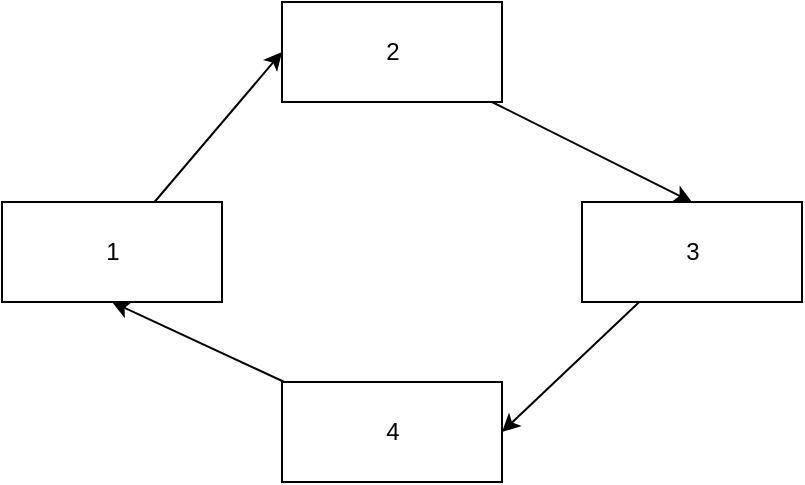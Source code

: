 <mxfile>
    <diagram id="a2twIdDna50B22IQvGGs" name="Page-1">
        <mxGraphModel dx="1130" dy="715" grid="1" gridSize="10" guides="1" tooltips="1" connect="1" arrows="1" fold="1" page="1" pageScale="1" pageWidth="850" pageHeight="1100" math="0" shadow="0">
            <root>
                <mxCell id="0"/>
                <mxCell id="1" parent="0"/>
                <mxCell id="9" style="edgeStyle=none;html=1;entryX=0.5;entryY=1;entryDx=0;entryDy=0;" edge="1" parent="1" source="2" target="5">
                    <mxGeometry relative="1" as="geometry"/>
                </mxCell>
                <mxCell id="2" value="4" style="html=1;" vertex="1" parent="1">
                    <mxGeometry x="360" y="380" width="110" height="50" as="geometry"/>
                </mxCell>
                <mxCell id="8" style="edgeStyle=none;html=1;entryX=1;entryY=0.5;entryDx=0;entryDy=0;" edge="1" parent="1" source="3" target="2">
                    <mxGeometry relative="1" as="geometry"/>
                </mxCell>
                <mxCell id="3" value="3" style="html=1;" vertex="1" parent="1">
                    <mxGeometry x="510" y="290" width="110" height="50" as="geometry"/>
                </mxCell>
                <mxCell id="7" style="edgeStyle=none;html=1;entryX=0.5;entryY=0;entryDx=0;entryDy=0;" edge="1" parent="1" source="4" target="3">
                    <mxGeometry relative="1" as="geometry"/>
                </mxCell>
                <mxCell id="4" value="2" style="html=1;" vertex="1" parent="1">
                    <mxGeometry x="360" y="190" width="110" height="50" as="geometry"/>
                </mxCell>
                <mxCell id="6" style="edgeStyle=none;html=1;entryX=0;entryY=0.5;entryDx=0;entryDy=0;" edge="1" parent="1" source="5" target="4">
                    <mxGeometry relative="1" as="geometry"/>
                </mxCell>
                <mxCell id="5" value="1" style="html=1;" vertex="1" parent="1">
                    <mxGeometry x="220" y="290" width="110" height="50" as="geometry"/>
                </mxCell>
            </root>
        </mxGraphModel>
    </diagram>
</mxfile>